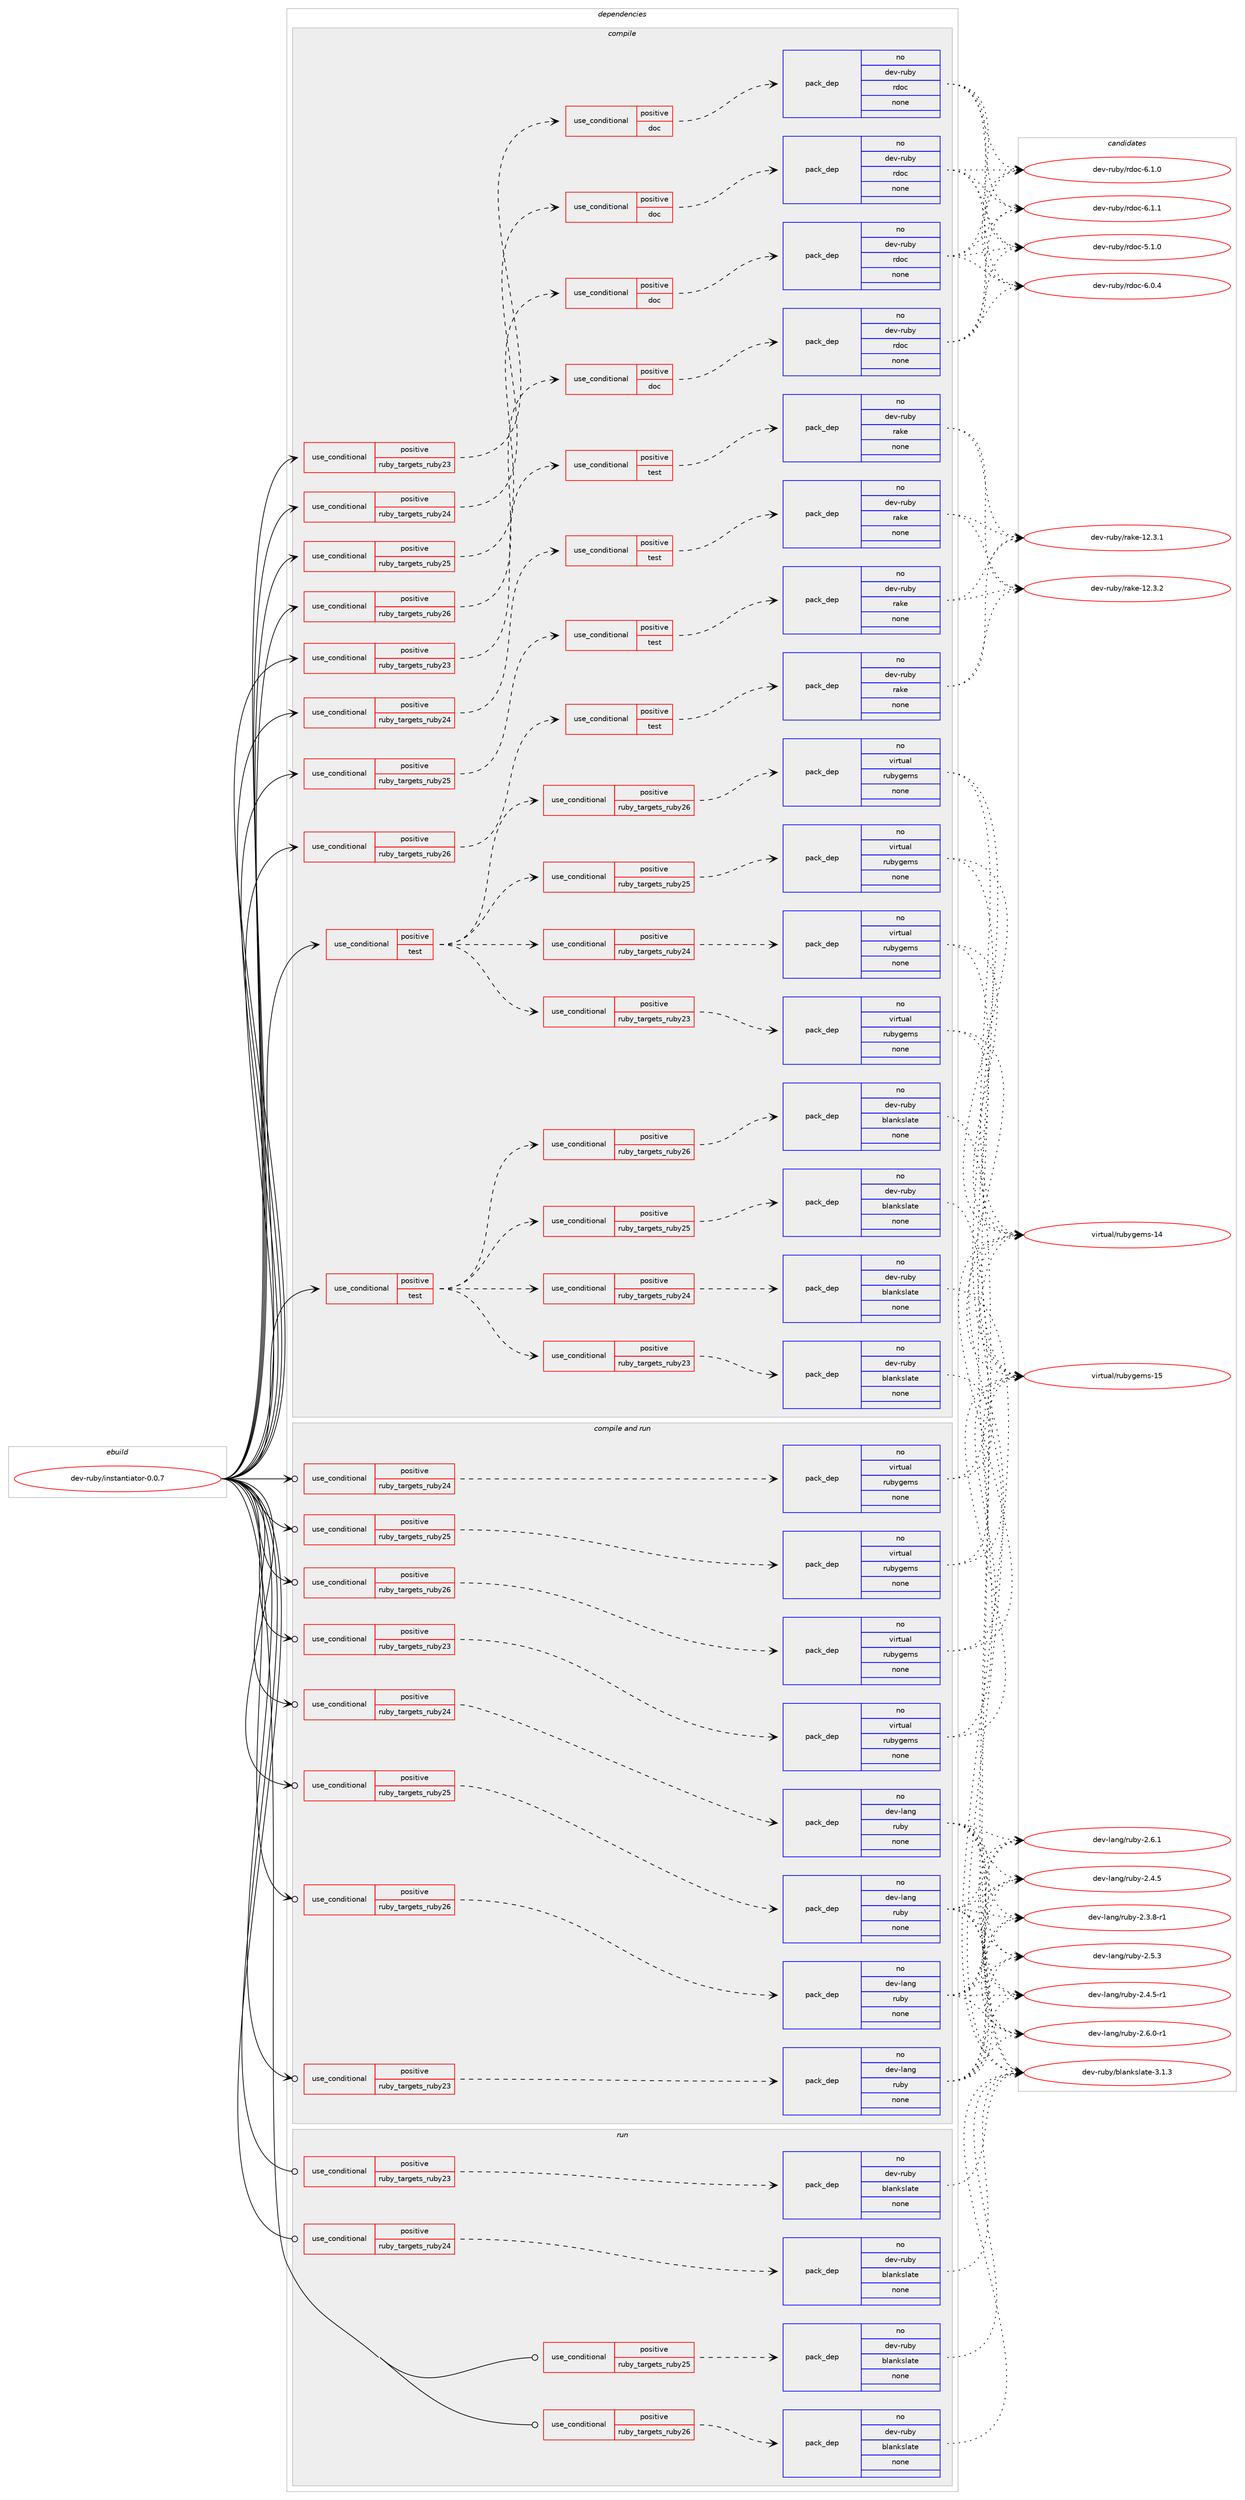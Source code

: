 digraph prolog {

# *************
# Graph options
# *************

newrank=true;
concentrate=true;
compound=true;
graph [rankdir=LR,fontname=Helvetica,fontsize=10,ranksep=1.5];#, ranksep=2.5, nodesep=0.2];
edge  [arrowhead=vee];
node  [fontname=Helvetica,fontsize=10];

# **********
# The ebuild
# **********

subgraph cluster_leftcol {
color=gray;
rank=same;
label=<<i>ebuild</i>>;
id [label="dev-ruby/instantiator-0.0.7", color=red, width=4, href="../dev-ruby/instantiator-0.0.7.svg"];
}

# ****************
# The dependencies
# ****************

subgraph cluster_midcol {
color=gray;
label=<<i>dependencies</i>>;
subgraph cluster_compile {
fillcolor="#eeeeee";
style=filled;
label=<<i>compile</i>>;
subgraph cond403076 {
dependency1499650 [label=<<TABLE BORDER="0" CELLBORDER="1" CELLSPACING="0" CELLPADDING="4"><TR><TD ROWSPAN="3" CELLPADDING="10">use_conditional</TD></TR><TR><TD>positive</TD></TR><TR><TD>ruby_targets_ruby23</TD></TR></TABLE>>, shape=none, color=red];
subgraph cond403077 {
dependency1499651 [label=<<TABLE BORDER="0" CELLBORDER="1" CELLSPACING="0" CELLPADDING="4"><TR><TD ROWSPAN="3" CELLPADDING="10">use_conditional</TD></TR><TR><TD>positive</TD></TR><TR><TD>doc</TD></TR></TABLE>>, shape=none, color=red];
subgraph pack1073123 {
dependency1499652 [label=<<TABLE BORDER="0" CELLBORDER="1" CELLSPACING="0" CELLPADDING="4" WIDTH="220"><TR><TD ROWSPAN="6" CELLPADDING="30">pack_dep</TD></TR><TR><TD WIDTH="110">no</TD></TR><TR><TD>dev-ruby</TD></TR><TR><TD>rdoc</TD></TR><TR><TD>none</TD></TR><TR><TD></TD></TR></TABLE>>, shape=none, color=blue];
}
dependency1499651:e -> dependency1499652:w [weight=20,style="dashed",arrowhead="vee"];
}
dependency1499650:e -> dependency1499651:w [weight=20,style="dashed",arrowhead="vee"];
}
id:e -> dependency1499650:w [weight=20,style="solid",arrowhead="vee"];
subgraph cond403078 {
dependency1499653 [label=<<TABLE BORDER="0" CELLBORDER="1" CELLSPACING="0" CELLPADDING="4"><TR><TD ROWSPAN="3" CELLPADDING="10">use_conditional</TD></TR><TR><TD>positive</TD></TR><TR><TD>ruby_targets_ruby23</TD></TR></TABLE>>, shape=none, color=red];
subgraph cond403079 {
dependency1499654 [label=<<TABLE BORDER="0" CELLBORDER="1" CELLSPACING="0" CELLPADDING="4"><TR><TD ROWSPAN="3" CELLPADDING="10">use_conditional</TD></TR><TR><TD>positive</TD></TR><TR><TD>test</TD></TR></TABLE>>, shape=none, color=red];
subgraph pack1073124 {
dependency1499655 [label=<<TABLE BORDER="0" CELLBORDER="1" CELLSPACING="0" CELLPADDING="4" WIDTH="220"><TR><TD ROWSPAN="6" CELLPADDING="30">pack_dep</TD></TR><TR><TD WIDTH="110">no</TD></TR><TR><TD>dev-ruby</TD></TR><TR><TD>rake</TD></TR><TR><TD>none</TD></TR><TR><TD></TD></TR></TABLE>>, shape=none, color=blue];
}
dependency1499654:e -> dependency1499655:w [weight=20,style="dashed",arrowhead="vee"];
}
dependency1499653:e -> dependency1499654:w [weight=20,style="dashed",arrowhead="vee"];
}
id:e -> dependency1499653:w [weight=20,style="solid",arrowhead="vee"];
subgraph cond403080 {
dependency1499656 [label=<<TABLE BORDER="0" CELLBORDER="1" CELLSPACING="0" CELLPADDING="4"><TR><TD ROWSPAN="3" CELLPADDING="10">use_conditional</TD></TR><TR><TD>positive</TD></TR><TR><TD>ruby_targets_ruby24</TD></TR></TABLE>>, shape=none, color=red];
subgraph cond403081 {
dependency1499657 [label=<<TABLE BORDER="0" CELLBORDER="1" CELLSPACING="0" CELLPADDING="4"><TR><TD ROWSPAN="3" CELLPADDING="10">use_conditional</TD></TR><TR><TD>positive</TD></TR><TR><TD>doc</TD></TR></TABLE>>, shape=none, color=red];
subgraph pack1073125 {
dependency1499658 [label=<<TABLE BORDER="0" CELLBORDER="1" CELLSPACING="0" CELLPADDING="4" WIDTH="220"><TR><TD ROWSPAN="6" CELLPADDING="30">pack_dep</TD></TR><TR><TD WIDTH="110">no</TD></TR><TR><TD>dev-ruby</TD></TR><TR><TD>rdoc</TD></TR><TR><TD>none</TD></TR><TR><TD></TD></TR></TABLE>>, shape=none, color=blue];
}
dependency1499657:e -> dependency1499658:w [weight=20,style="dashed",arrowhead="vee"];
}
dependency1499656:e -> dependency1499657:w [weight=20,style="dashed",arrowhead="vee"];
}
id:e -> dependency1499656:w [weight=20,style="solid",arrowhead="vee"];
subgraph cond403082 {
dependency1499659 [label=<<TABLE BORDER="0" CELLBORDER="1" CELLSPACING="0" CELLPADDING="4"><TR><TD ROWSPAN="3" CELLPADDING="10">use_conditional</TD></TR><TR><TD>positive</TD></TR><TR><TD>ruby_targets_ruby24</TD></TR></TABLE>>, shape=none, color=red];
subgraph cond403083 {
dependency1499660 [label=<<TABLE BORDER="0" CELLBORDER="1" CELLSPACING="0" CELLPADDING="4"><TR><TD ROWSPAN="3" CELLPADDING="10">use_conditional</TD></TR><TR><TD>positive</TD></TR><TR><TD>test</TD></TR></TABLE>>, shape=none, color=red];
subgraph pack1073126 {
dependency1499661 [label=<<TABLE BORDER="0" CELLBORDER="1" CELLSPACING="0" CELLPADDING="4" WIDTH="220"><TR><TD ROWSPAN="6" CELLPADDING="30">pack_dep</TD></TR><TR><TD WIDTH="110">no</TD></TR><TR><TD>dev-ruby</TD></TR><TR><TD>rake</TD></TR><TR><TD>none</TD></TR><TR><TD></TD></TR></TABLE>>, shape=none, color=blue];
}
dependency1499660:e -> dependency1499661:w [weight=20,style="dashed",arrowhead="vee"];
}
dependency1499659:e -> dependency1499660:w [weight=20,style="dashed",arrowhead="vee"];
}
id:e -> dependency1499659:w [weight=20,style="solid",arrowhead="vee"];
subgraph cond403084 {
dependency1499662 [label=<<TABLE BORDER="0" CELLBORDER="1" CELLSPACING="0" CELLPADDING="4"><TR><TD ROWSPAN="3" CELLPADDING="10">use_conditional</TD></TR><TR><TD>positive</TD></TR><TR><TD>ruby_targets_ruby25</TD></TR></TABLE>>, shape=none, color=red];
subgraph cond403085 {
dependency1499663 [label=<<TABLE BORDER="0" CELLBORDER="1" CELLSPACING="0" CELLPADDING="4"><TR><TD ROWSPAN="3" CELLPADDING="10">use_conditional</TD></TR><TR><TD>positive</TD></TR><TR><TD>doc</TD></TR></TABLE>>, shape=none, color=red];
subgraph pack1073127 {
dependency1499664 [label=<<TABLE BORDER="0" CELLBORDER="1" CELLSPACING="0" CELLPADDING="4" WIDTH="220"><TR><TD ROWSPAN="6" CELLPADDING="30">pack_dep</TD></TR><TR><TD WIDTH="110">no</TD></TR><TR><TD>dev-ruby</TD></TR><TR><TD>rdoc</TD></TR><TR><TD>none</TD></TR><TR><TD></TD></TR></TABLE>>, shape=none, color=blue];
}
dependency1499663:e -> dependency1499664:w [weight=20,style="dashed",arrowhead="vee"];
}
dependency1499662:e -> dependency1499663:w [weight=20,style="dashed",arrowhead="vee"];
}
id:e -> dependency1499662:w [weight=20,style="solid",arrowhead="vee"];
subgraph cond403086 {
dependency1499665 [label=<<TABLE BORDER="0" CELLBORDER="1" CELLSPACING="0" CELLPADDING="4"><TR><TD ROWSPAN="3" CELLPADDING="10">use_conditional</TD></TR><TR><TD>positive</TD></TR><TR><TD>ruby_targets_ruby25</TD></TR></TABLE>>, shape=none, color=red];
subgraph cond403087 {
dependency1499666 [label=<<TABLE BORDER="0" CELLBORDER="1" CELLSPACING="0" CELLPADDING="4"><TR><TD ROWSPAN="3" CELLPADDING="10">use_conditional</TD></TR><TR><TD>positive</TD></TR><TR><TD>test</TD></TR></TABLE>>, shape=none, color=red];
subgraph pack1073128 {
dependency1499667 [label=<<TABLE BORDER="0" CELLBORDER="1" CELLSPACING="0" CELLPADDING="4" WIDTH="220"><TR><TD ROWSPAN="6" CELLPADDING="30">pack_dep</TD></TR><TR><TD WIDTH="110">no</TD></TR><TR><TD>dev-ruby</TD></TR><TR><TD>rake</TD></TR><TR><TD>none</TD></TR><TR><TD></TD></TR></TABLE>>, shape=none, color=blue];
}
dependency1499666:e -> dependency1499667:w [weight=20,style="dashed",arrowhead="vee"];
}
dependency1499665:e -> dependency1499666:w [weight=20,style="dashed",arrowhead="vee"];
}
id:e -> dependency1499665:w [weight=20,style="solid",arrowhead="vee"];
subgraph cond403088 {
dependency1499668 [label=<<TABLE BORDER="0" CELLBORDER="1" CELLSPACING="0" CELLPADDING="4"><TR><TD ROWSPAN="3" CELLPADDING="10">use_conditional</TD></TR><TR><TD>positive</TD></TR><TR><TD>ruby_targets_ruby26</TD></TR></TABLE>>, shape=none, color=red];
subgraph cond403089 {
dependency1499669 [label=<<TABLE BORDER="0" CELLBORDER="1" CELLSPACING="0" CELLPADDING="4"><TR><TD ROWSPAN="3" CELLPADDING="10">use_conditional</TD></TR><TR><TD>positive</TD></TR><TR><TD>doc</TD></TR></TABLE>>, shape=none, color=red];
subgraph pack1073129 {
dependency1499670 [label=<<TABLE BORDER="0" CELLBORDER="1" CELLSPACING="0" CELLPADDING="4" WIDTH="220"><TR><TD ROWSPAN="6" CELLPADDING="30">pack_dep</TD></TR><TR><TD WIDTH="110">no</TD></TR><TR><TD>dev-ruby</TD></TR><TR><TD>rdoc</TD></TR><TR><TD>none</TD></TR><TR><TD></TD></TR></TABLE>>, shape=none, color=blue];
}
dependency1499669:e -> dependency1499670:w [weight=20,style="dashed",arrowhead="vee"];
}
dependency1499668:e -> dependency1499669:w [weight=20,style="dashed",arrowhead="vee"];
}
id:e -> dependency1499668:w [weight=20,style="solid",arrowhead="vee"];
subgraph cond403090 {
dependency1499671 [label=<<TABLE BORDER="0" CELLBORDER="1" CELLSPACING="0" CELLPADDING="4"><TR><TD ROWSPAN="3" CELLPADDING="10">use_conditional</TD></TR><TR><TD>positive</TD></TR><TR><TD>ruby_targets_ruby26</TD></TR></TABLE>>, shape=none, color=red];
subgraph cond403091 {
dependency1499672 [label=<<TABLE BORDER="0" CELLBORDER="1" CELLSPACING="0" CELLPADDING="4"><TR><TD ROWSPAN="3" CELLPADDING="10">use_conditional</TD></TR><TR><TD>positive</TD></TR><TR><TD>test</TD></TR></TABLE>>, shape=none, color=red];
subgraph pack1073130 {
dependency1499673 [label=<<TABLE BORDER="0" CELLBORDER="1" CELLSPACING="0" CELLPADDING="4" WIDTH="220"><TR><TD ROWSPAN="6" CELLPADDING="30">pack_dep</TD></TR><TR><TD WIDTH="110">no</TD></TR><TR><TD>dev-ruby</TD></TR><TR><TD>rake</TD></TR><TR><TD>none</TD></TR><TR><TD></TD></TR></TABLE>>, shape=none, color=blue];
}
dependency1499672:e -> dependency1499673:w [weight=20,style="dashed",arrowhead="vee"];
}
dependency1499671:e -> dependency1499672:w [weight=20,style="dashed",arrowhead="vee"];
}
id:e -> dependency1499671:w [weight=20,style="solid",arrowhead="vee"];
subgraph cond403092 {
dependency1499674 [label=<<TABLE BORDER="0" CELLBORDER="1" CELLSPACING="0" CELLPADDING="4"><TR><TD ROWSPAN="3" CELLPADDING="10">use_conditional</TD></TR><TR><TD>positive</TD></TR><TR><TD>test</TD></TR></TABLE>>, shape=none, color=red];
subgraph cond403093 {
dependency1499675 [label=<<TABLE BORDER="0" CELLBORDER="1" CELLSPACING="0" CELLPADDING="4"><TR><TD ROWSPAN="3" CELLPADDING="10">use_conditional</TD></TR><TR><TD>positive</TD></TR><TR><TD>ruby_targets_ruby23</TD></TR></TABLE>>, shape=none, color=red];
subgraph pack1073131 {
dependency1499676 [label=<<TABLE BORDER="0" CELLBORDER="1" CELLSPACING="0" CELLPADDING="4" WIDTH="220"><TR><TD ROWSPAN="6" CELLPADDING="30">pack_dep</TD></TR><TR><TD WIDTH="110">no</TD></TR><TR><TD>dev-ruby</TD></TR><TR><TD>blankslate</TD></TR><TR><TD>none</TD></TR><TR><TD></TD></TR></TABLE>>, shape=none, color=blue];
}
dependency1499675:e -> dependency1499676:w [weight=20,style="dashed",arrowhead="vee"];
}
dependency1499674:e -> dependency1499675:w [weight=20,style="dashed",arrowhead="vee"];
subgraph cond403094 {
dependency1499677 [label=<<TABLE BORDER="0" CELLBORDER="1" CELLSPACING="0" CELLPADDING="4"><TR><TD ROWSPAN="3" CELLPADDING="10">use_conditional</TD></TR><TR><TD>positive</TD></TR><TR><TD>ruby_targets_ruby24</TD></TR></TABLE>>, shape=none, color=red];
subgraph pack1073132 {
dependency1499678 [label=<<TABLE BORDER="0" CELLBORDER="1" CELLSPACING="0" CELLPADDING="4" WIDTH="220"><TR><TD ROWSPAN="6" CELLPADDING="30">pack_dep</TD></TR><TR><TD WIDTH="110">no</TD></TR><TR><TD>dev-ruby</TD></TR><TR><TD>blankslate</TD></TR><TR><TD>none</TD></TR><TR><TD></TD></TR></TABLE>>, shape=none, color=blue];
}
dependency1499677:e -> dependency1499678:w [weight=20,style="dashed",arrowhead="vee"];
}
dependency1499674:e -> dependency1499677:w [weight=20,style="dashed",arrowhead="vee"];
subgraph cond403095 {
dependency1499679 [label=<<TABLE BORDER="0" CELLBORDER="1" CELLSPACING="0" CELLPADDING="4"><TR><TD ROWSPAN="3" CELLPADDING="10">use_conditional</TD></TR><TR><TD>positive</TD></TR><TR><TD>ruby_targets_ruby25</TD></TR></TABLE>>, shape=none, color=red];
subgraph pack1073133 {
dependency1499680 [label=<<TABLE BORDER="0" CELLBORDER="1" CELLSPACING="0" CELLPADDING="4" WIDTH="220"><TR><TD ROWSPAN="6" CELLPADDING="30">pack_dep</TD></TR><TR><TD WIDTH="110">no</TD></TR><TR><TD>dev-ruby</TD></TR><TR><TD>blankslate</TD></TR><TR><TD>none</TD></TR><TR><TD></TD></TR></TABLE>>, shape=none, color=blue];
}
dependency1499679:e -> dependency1499680:w [weight=20,style="dashed",arrowhead="vee"];
}
dependency1499674:e -> dependency1499679:w [weight=20,style="dashed",arrowhead="vee"];
subgraph cond403096 {
dependency1499681 [label=<<TABLE BORDER="0" CELLBORDER="1" CELLSPACING="0" CELLPADDING="4"><TR><TD ROWSPAN="3" CELLPADDING="10">use_conditional</TD></TR><TR><TD>positive</TD></TR><TR><TD>ruby_targets_ruby26</TD></TR></TABLE>>, shape=none, color=red];
subgraph pack1073134 {
dependency1499682 [label=<<TABLE BORDER="0" CELLBORDER="1" CELLSPACING="0" CELLPADDING="4" WIDTH="220"><TR><TD ROWSPAN="6" CELLPADDING="30">pack_dep</TD></TR><TR><TD WIDTH="110">no</TD></TR><TR><TD>dev-ruby</TD></TR><TR><TD>blankslate</TD></TR><TR><TD>none</TD></TR><TR><TD></TD></TR></TABLE>>, shape=none, color=blue];
}
dependency1499681:e -> dependency1499682:w [weight=20,style="dashed",arrowhead="vee"];
}
dependency1499674:e -> dependency1499681:w [weight=20,style="dashed",arrowhead="vee"];
}
id:e -> dependency1499674:w [weight=20,style="solid",arrowhead="vee"];
subgraph cond403097 {
dependency1499683 [label=<<TABLE BORDER="0" CELLBORDER="1" CELLSPACING="0" CELLPADDING="4"><TR><TD ROWSPAN="3" CELLPADDING="10">use_conditional</TD></TR><TR><TD>positive</TD></TR><TR><TD>test</TD></TR></TABLE>>, shape=none, color=red];
subgraph cond403098 {
dependency1499684 [label=<<TABLE BORDER="0" CELLBORDER="1" CELLSPACING="0" CELLPADDING="4"><TR><TD ROWSPAN="3" CELLPADDING="10">use_conditional</TD></TR><TR><TD>positive</TD></TR><TR><TD>ruby_targets_ruby23</TD></TR></TABLE>>, shape=none, color=red];
subgraph pack1073135 {
dependency1499685 [label=<<TABLE BORDER="0" CELLBORDER="1" CELLSPACING="0" CELLPADDING="4" WIDTH="220"><TR><TD ROWSPAN="6" CELLPADDING="30">pack_dep</TD></TR><TR><TD WIDTH="110">no</TD></TR><TR><TD>virtual</TD></TR><TR><TD>rubygems</TD></TR><TR><TD>none</TD></TR><TR><TD></TD></TR></TABLE>>, shape=none, color=blue];
}
dependency1499684:e -> dependency1499685:w [weight=20,style="dashed",arrowhead="vee"];
}
dependency1499683:e -> dependency1499684:w [weight=20,style="dashed",arrowhead="vee"];
subgraph cond403099 {
dependency1499686 [label=<<TABLE BORDER="0" CELLBORDER="1" CELLSPACING="0" CELLPADDING="4"><TR><TD ROWSPAN="3" CELLPADDING="10">use_conditional</TD></TR><TR><TD>positive</TD></TR><TR><TD>ruby_targets_ruby24</TD></TR></TABLE>>, shape=none, color=red];
subgraph pack1073136 {
dependency1499687 [label=<<TABLE BORDER="0" CELLBORDER="1" CELLSPACING="0" CELLPADDING="4" WIDTH="220"><TR><TD ROWSPAN="6" CELLPADDING="30">pack_dep</TD></TR><TR><TD WIDTH="110">no</TD></TR><TR><TD>virtual</TD></TR><TR><TD>rubygems</TD></TR><TR><TD>none</TD></TR><TR><TD></TD></TR></TABLE>>, shape=none, color=blue];
}
dependency1499686:e -> dependency1499687:w [weight=20,style="dashed",arrowhead="vee"];
}
dependency1499683:e -> dependency1499686:w [weight=20,style="dashed",arrowhead="vee"];
subgraph cond403100 {
dependency1499688 [label=<<TABLE BORDER="0" CELLBORDER="1" CELLSPACING="0" CELLPADDING="4"><TR><TD ROWSPAN="3" CELLPADDING="10">use_conditional</TD></TR><TR><TD>positive</TD></TR><TR><TD>ruby_targets_ruby25</TD></TR></TABLE>>, shape=none, color=red];
subgraph pack1073137 {
dependency1499689 [label=<<TABLE BORDER="0" CELLBORDER="1" CELLSPACING="0" CELLPADDING="4" WIDTH="220"><TR><TD ROWSPAN="6" CELLPADDING="30">pack_dep</TD></TR><TR><TD WIDTH="110">no</TD></TR><TR><TD>virtual</TD></TR><TR><TD>rubygems</TD></TR><TR><TD>none</TD></TR><TR><TD></TD></TR></TABLE>>, shape=none, color=blue];
}
dependency1499688:e -> dependency1499689:w [weight=20,style="dashed",arrowhead="vee"];
}
dependency1499683:e -> dependency1499688:w [weight=20,style="dashed",arrowhead="vee"];
subgraph cond403101 {
dependency1499690 [label=<<TABLE BORDER="0" CELLBORDER="1" CELLSPACING="0" CELLPADDING="4"><TR><TD ROWSPAN="3" CELLPADDING="10">use_conditional</TD></TR><TR><TD>positive</TD></TR><TR><TD>ruby_targets_ruby26</TD></TR></TABLE>>, shape=none, color=red];
subgraph pack1073138 {
dependency1499691 [label=<<TABLE BORDER="0" CELLBORDER="1" CELLSPACING="0" CELLPADDING="4" WIDTH="220"><TR><TD ROWSPAN="6" CELLPADDING="30">pack_dep</TD></TR><TR><TD WIDTH="110">no</TD></TR><TR><TD>virtual</TD></TR><TR><TD>rubygems</TD></TR><TR><TD>none</TD></TR><TR><TD></TD></TR></TABLE>>, shape=none, color=blue];
}
dependency1499690:e -> dependency1499691:w [weight=20,style="dashed",arrowhead="vee"];
}
dependency1499683:e -> dependency1499690:w [weight=20,style="dashed",arrowhead="vee"];
}
id:e -> dependency1499683:w [weight=20,style="solid",arrowhead="vee"];
}
subgraph cluster_compileandrun {
fillcolor="#eeeeee";
style=filled;
label=<<i>compile and run</i>>;
subgraph cond403102 {
dependency1499692 [label=<<TABLE BORDER="0" CELLBORDER="1" CELLSPACING="0" CELLPADDING="4"><TR><TD ROWSPAN="3" CELLPADDING="10">use_conditional</TD></TR><TR><TD>positive</TD></TR><TR><TD>ruby_targets_ruby23</TD></TR></TABLE>>, shape=none, color=red];
subgraph pack1073139 {
dependency1499693 [label=<<TABLE BORDER="0" CELLBORDER="1" CELLSPACING="0" CELLPADDING="4" WIDTH="220"><TR><TD ROWSPAN="6" CELLPADDING="30">pack_dep</TD></TR><TR><TD WIDTH="110">no</TD></TR><TR><TD>dev-lang</TD></TR><TR><TD>ruby</TD></TR><TR><TD>none</TD></TR><TR><TD></TD></TR></TABLE>>, shape=none, color=blue];
}
dependency1499692:e -> dependency1499693:w [weight=20,style="dashed",arrowhead="vee"];
}
id:e -> dependency1499692:w [weight=20,style="solid",arrowhead="odotvee"];
subgraph cond403103 {
dependency1499694 [label=<<TABLE BORDER="0" CELLBORDER="1" CELLSPACING="0" CELLPADDING="4"><TR><TD ROWSPAN="3" CELLPADDING="10">use_conditional</TD></TR><TR><TD>positive</TD></TR><TR><TD>ruby_targets_ruby23</TD></TR></TABLE>>, shape=none, color=red];
subgraph pack1073140 {
dependency1499695 [label=<<TABLE BORDER="0" CELLBORDER="1" CELLSPACING="0" CELLPADDING="4" WIDTH="220"><TR><TD ROWSPAN="6" CELLPADDING="30">pack_dep</TD></TR><TR><TD WIDTH="110">no</TD></TR><TR><TD>virtual</TD></TR><TR><TD>rubygems</TD></TR><TR><TD>none</TD></TR><TR><TD></TD></TR></TABLE>>, shape=none, color=blue];
}
dependency1499694:e -> dependency1499695:w [weight=20,style="dashed",arrowhead="vee"];
}
id:e -> dependency1499694:w [weight=20,style="solid",arrowhead="odotvee"];
subgraph cond403104 {
dependency1499696 [label=<<TABLE BORDER="0" CELLBORDER="1" CELLSPACING="0" CELLPADDING="4"><TR><TD ROWSPAN="3" CELLPADDING="10">use_conditional</TD></TR><TR><TD>positive</TD></TR><TR><TD>ruby_targets_ruby24</TD></TR></TABLE>>, shape=none, color=red];
subgraph pack1073141 {
dependency1499697 [label=<<TABLE BORDER="0" CELLBORDER="1" CELLSPACING="0" CELLPADDING="4" WIDTH="220"><TR><TD ROWSPAN="6" CELLPADDING="30">pack_dep</TD></TR><TR><TD WIDTH="110">no</TD></TR><TR><TD>dev-lang</TD></TR><TR><TD>ruby</TD></TR><TR><TD>none</TD></TR><TR><TD></TD></TR></TABLE>>, shape=none, color=blue];
}
dependency1499696:e -> dependency1499697:w [weight=20,style="dashed",arrowhead="vee"];
}
id:e -> dependency1499696:w [weight=20,style="solid",arrowhead="odotvee"];
subgraph cond403105 {
dependency1499698 [label=<<TABLE BORDER="0" CELLBORDER="1" CELLSPACING="0" CELLPADDING="4"><TR><TD ROWSPAN="3" CELLPADDING="10">use_conditional</TD></TR><TR><TD>positive</TD></TR><TR><TD>ruby_targets_ruby24</TD></TR></TABLE>>, shape=none, color=red];
subgraph pack1073142 {
dependency1499699 [label=<<TABLE BORDER="0" CELLBORDER="1" CELLSPACING="0" CELLPADDING="4" WIDTH="220"><TR><TD ROWSPAN="6" CELLPADDING="30">pack_dep</TD></TR><TR><TD WIDTH="110">no</TD></TR><TR><TD>virtual</TD></TR><TR><TD>rubygems</TD></TR><TR><TD>none</TD></TR><TR><TD></TD></TR></TABLE>>, shape=none, color=blue];
}
dependency1499698:e -> dependency1499699:w [weight=20,style="dashed",arrowhead="vee"];
}
id:e -> dependency1499698:w [weight=20,style="solid",arrowhead="odotvee"];
subgraph cond403106 {
dependency1499700 [label=<<TABLE BORDER="0" CELLBORDER="1" CELLSPACING="0" CELLPADDING="4"><TR><TD ROWSPAN="3" CELLPADDING="10">use_conditional</TD></TR><TR><TD>positive</TD></TR><TR><TD>ruby_targets_ruby25</TD></TR></TABLE>>, shape=none, color=red];
subgraph pack1073143 {
dependency1499701 [label=<<TABLE BORDER="0" CELLBORDER="1" CELLSPACING="0" CELLPADDING="4" WIDTH="220"><TR><TD ROWSPAN="6" CELLPADDING="30">pack_dep</TD></TR><TR><TD WIDTH="110">no</TD></TR><TR><TD>dev-lang</TD></TR><TR><TD>ruby</TD></TR><TR><TD>none</TD></TR><TR><TD></TD></TR></TABLE>>, shape=none, color=blue];
}
dependency1499700:e -> dependency1499701:w [weight=20,style="dashed",arrowhead="vee"];
}
id:e -> dependency1499700:w [weight=20,style="solid",arrowhead="odotvee"];
subgraph cond403107 {
dependency1499702 [label=<<TABLE BORDER="0" CELLBORDER="1" CELLSPACING="0" CELLPADDING="4"><TR><TD ROWSPAN="3" CELLPADDING="10">use_conditional</TD></TR><TR><TD>positive</TD></TR><TR><TD>ruby_targets_ruby25</TD></TR></TABLE>>, shape=none, color=red];
subgraph pack1073144 {
dependency1499703 [label=<<TABLE BORDER="0" CELLBORDER="1" CELLSPACING="0" CELLPADDING="4" WIDTH="220"><TR><TD ROWSPAN="6" CELLPADDING="30">pack_dep</TD></TR><TR><TD WIDTH="110">no</TD></TR><TR><TD>virtual</TD></TR><TR><TD>rubygems</TD></TR><TR><TD>none</TD></TR><TR><TD></TD></TR></TABLE>>, shape=none, color=blue];
}
dependency1499702:e -> dependency1499703:w [weight=20,style="dashed",arrowhead="vee"];
}
id:e -> dependency1499702:w [weight=20,style="solid",arrowhead="odotvee"];
subgraph cond403108 {
dependency1499704 [label=<<TABLE BORDER="0" CELLBORDER="1" CELLSPACING="0" CELLPADDING="4"><TR><TD ROWSPAN="3" CELLPADDING="10">use_conditional</TD></TR><TR><TD>positive</TD></TR><TR><TD>ruby_targets_ruby26</TD></TR></TABLE>>, shape=none, color=red];
subgraph pack1073145 {
dependency1499705 [label=<<TABLE BORDER="0" CELLBORDER="1" CELLSPACING="0" CELLPADDING="4" WIDTH="220"><TR><TD ROWSPAN="6" CELLPADDING="30">pack_dep</TD></TR><TR><TD WIDTH="110">no</TD></TR><TR><TD>dev-lang</TD></TR><TR><TD>ruby</TD></TR><TR><TD>none</TD></TR><TR><TD></TD></TR></TABLE>>, shape=none, color=blue];
}
dependency1499704:e -> dependency1499705:w [weight=20,style="dashed",arrowhead="vee"];
}
id:e -> dependency1499704:w [weight=20,style="solid",arrowhead="odotvee"];
subgraph cond403109 {
dependency1499706 [label=<<TABLE BORDER="0" CELLBORDER="1" CELLSPACING="0" CELLPADDING="4"><TR><TD ROWSPAN="3" CELLPADDING="10">use_conditional</TD></TR><TR><TD>positive</TD></TR><TR><TD>ruby_targets_ruby26</TD></TR></TABLE>>, shape=none, color=red];
subgraph pack1073146 {
dependency1499707 [label=<<TABLE BORDER="0" CELLBORDER="1" CELLSPACING="0" CELLPADDING="4" WIDTH="220"><TR><TD ROWSPAN="6" CELLPADDING="30">pack_dep</TD></TR><TR><TD WIDTH="110">no</TD></TR><TR><TD>virtual</TD></TR><TR><TD>rubygems</TD></TR><TR><TD>none</TD></TR><TR><TD></TD></TR></TABLE>>, shape=none, color=blue];
}
dependency1499706:e -> dependency1499707:w [weight=20,style="dashed",arrowhead="vee"];
}
id:e -> dependency1499706:w [weight=20,style="solid",arrowhead="odotvee"];
}
subgraph cluster_run {
fillcolor="#eeeeee";
style=filled;
label=<<i>run</i>>;
subgraph cond403110 {
dependency1499708 [label=<<TABLE BORDER="0" CELLBORDER="1" CELLSPACING="0" CELLPADDING="4"><TR><TD ROWSPAN="3" CELLPADDING="10">use_conditional</TD></TR><TR><TD>positive</TD></TR><TR><TD>ruby_targets_ruby23</TD></TR></TABLE>>, shape=none, color=red];
subgraph pack1073147 {
dependency1499709 [label=<<TABLE BORDER="0" CELLBORDER="1" CELLSPACING="0" CELLPADDING="4" WIDTH="220"><TR><TD ROWSPAN="6" CELLPADDING="30">pack_dep</TD></TR><TR><TD WIDTH="110">no</TD></TR><TR><TD>dev-ruby</TD></TR><TR><TD>blankslate</TD></TR><TR><TD>none</TD></TR><TR><TD></TD></TR></TABLE>>, shape=none, color=blue];
}
dependency1499708:e -> dependency1499709:w [weight=20,style="dashed",arrowhead="vee"];
}
id:e -> dependency1499708:w [weight=20,style="solid",arrowhead="odot"];
subgraph cond403111 {
dependency1499710 [label=<<TABLE BORDER="0" CELLBORDER="1" CELLSPACING="0" CELLPADDING="4"><TR><TD ROWSPAN="3" CELLPADDING="10">use_conditional</TD></TR><TR><TD>positive</TD></TR><TR><TD>ruby_targets_ruby24</TD></TR></TABLE>>, shape=none, color=red];
subgraph pack1073148 {
dependency1499711 [label=<<TABLE BORDER="0" CELLBORDER="1" CELLSPACING="0" CELLPADDING="4" WIDTH="220"><TR><TD ROWSPAN="6" CELLPADDING="30">pack_dep</TD></TR><TR><TD WIDTH="110">no</TD></TR><TR><TD>dev-ruby</TD></TR><TR><TD>blankslate</TD></TR><TR><TD>none</TD></TR><TR><TD></TD></TR></TABLE>>, shape=none, color=blue];
}
dependency1499710:e -> dependency1499711:w [weight=20,style="dashed",arrowhead="vee"];
}
id:e -> dependency1499710:w [weight=20,style="solid",arrowhead="odot"];
subgraph cond403112 {
dependency1499712 [label=<<TABLE BORDER="0" CELLBORDER="1" CELLSPACING="0" CELLPADDING="4"><TR><TD ROWSPAN="3" CELLPADDING="10">use_conditional</TD></TR><TR><TD>positive</TD></TR><TR><TD>ruby_targets_ruby25</TD></TR></TABLE>>, shape=none, color=red];
subgraph pack1073149 {
dependency1499713 [label=<<TABLE BORDER="0" CELLBORDER="1" CELLSPACING="0" CELLPADDING="4" WIDTH="220"><TR><TD ROWSPAN="6" CELLPADDING="30">pack_dep</TD></TR><TR><TD WIDTH="110">no</TD></TR><TR><TD>dev-ruby</TD></TR><TR><TD>blankslate</TD></TR><TR><TD>none</TD></TR><TR><TD></TD></TR></TABLE>>, shape=none, color=blue];
}
dependency1499712:e -> dependency1499713:w [weight=20,style="dashed",arrowhead="vee"];
}
id:e -> dependency1499712:w [weight=20,style="solid",arrowhead="odot"];
subgraph cond403113 {
dependency1499714 [label=<<TABLE BORDER="0" CELLBORDER="1" CELLSPACING="0" CELLPADDING="4"><TR><TD ROWSPAN="3" CELLPADDING="10">use_conditional</TD></TR><TR><TD>positive</TD></TR><TR><TD>ruby_targets_ruby26</TD></TR></TABLE>>, shape=none, color=red];
subgraph pack1073150 {
dependency1499715 [label=<<TABLE BORDER="0" CELLBORDER="1" CELLSPACING="0" CELLPADDING="4" WIDTH="220"><TR><TD ROWSPAN="6" CELLPADDING="30">pack_dep</TD></TR><TR><TD WIDTH="110">no</TD></TR><TR><TD>dev-ruby</TD></TR><TR><TD>blankslate</TD></TR><TR><TD>none</TD></TR><TR><TD></TD></TR></TABLE>>, shape=none, color=blue];
}
dependency1499714:e -> dependency1499715:w [weight=20,style="dashed",arrowhead="vee"];
}
id:e -> dependency1499714:w [weight=20,style="solid",arrowhead="odot"];
}
}

# **************
# The candidates
# **************

subgraph cluster_choices {
rank=same;
color=gray;
label=<<i>candidates</i>>;

subgraph choice1073123 {
color=black;
nodesep=1;
choice10010111845114117981214711410011199455346494648 [label="dev-ruby/rdoc-5.1.0", color=red, width=4,href="../dev-ruby/rdoc-5.1.0.svg"];
choice10010111845114117981214711410011199455446484652 [label="dev-ruby/rdoc-6.0.4", color=red, width=4,href="../dev-ruby/rdoc-6.0.4.svg"];
choice10010111845114117981214711410011199455446494648 [label="dev-ruby/rdoc-6.1.0", color=red, width=4,href="../dev-ruby/rdoc-6.1.0.svg"];
choice10010111845114117981214711410011199455446494649 [label="dev-ruby/rdoc-6.1.1", color=red, width=4,href="../dev-ruby/rdoc-6.1.1.svg"];
dependency1499652:e -> choice10010111845114117981214711410011199455346494648:w [style=dotted,weight="100"];
dependency1499652:e -> choice10010111845114117981214711410011199455446484652:w [style=dotted,weight="100"];
dependency1499652:e -> choice10010111845114117981214711410011199455446494648:w [style=dotted,weight="100"];
dependency1499652:e -> choice10010111845114117981214711410011199455446494649:w [style=dotted,weight="100"];
}
subgraph choice1073124 {
color=black;
nodesep=1;
choice1001011184511411798121471149710710145495046514649 [label="dev-ruby/rake-12.3.1", color=red, width=4,href="../dev-ruby/rake-12.3.1.svg"];
choice1001011184511411798121471149710710145495046514650 [label="dev-ruby/rake-12.3.2", color=red, width=4,href="../dev-ruby/rake-12.3.2.svg"];
dependency1499655:e -> choice1001011184511411798121471149710710145495046514649:w [style=dotted,weight="100"];
dependency1499655:e -> choice1001011184511411798121471149710710145495046514650:w [style=dotted,weight="100"];
}
subgraph choice1073125 {
color=black;
nodesep=1;
choice10010111845114117981214711410011199455346494648 [label="dev-ruby/rdoc-5.1.0", color=red, width=4,href="../dev-ruby/rdoc-5.1.0.svg"];
choice10010111845114117981214711410011199455446484652 [label="dev-ruby/rdoc-6.0.4", color=red, width=4,href="../dev-ruby/rdoc-6.0.4.svg"];
choice10010111845114117981214711410011199455446494648 [label="dev-ruby/rdoc-6.1.0", color=red, width=4,href="../dev-ruby/rdoc-6.1.0.svg"];
choice10010111845114117981214711410011199455446494649 [label="dev-ruby/rdoc-6.1.1", color=red, width=4,href="../dev-ruby/rdoc-6.1.1.svg"];
dependency1499658:e -> choice10010111845114117981214711410011199455346494648:w [style=dotted,weight="100"];
dependency1499658:e -> choice10010111845114117981214711410011199455446484652:w [style=dotted,weight="100"];
dependency1499658:e -> choice10010111845114117981214711410011199455446494648:w [style=dotted,weight="100"];
dependency1499658:e -> choice10010111845114117981214711410011199455446494649:w [style=dotted,weight="100"];
}
subgraph choice1073126 {
color=black;
nodesep=1;
choice1001011184511411798121471149710710145495046514649 [label="dev-ruby/rake-12.3.1", color=red, width=4,href="../dev-ruby/rake-12.3.1.svg"];
choice1001011184511411798121471149710710145495046514650 [label="dev-ruby/rake-12.3.2", color=red, width=4,href="../dev-ruby/rake-12.3.2.svg"];
dependency1499661:e -> choice1001011184511411798121471149710710145495046514649:w [style=dotted,weight="100"];
dependency1499661:e -> choice1001011184511411798121471149710710145495046514650:w [style=dotted,weight="100"];
}
subgraph choice1073127 {
color=black;
nodesep=1;
choice10010111845114117981214711410011199455346494648 [label="dev-ruby/rdoc-5.1.0", color=red, width=4,href="../dev-ruby/rdoc-5.1.0.svg"];
choice10010111845114117981214711410011199455446484652 [label="dev-ruby/rdoc-6.0.4", color=red, width=4,href="../dev-ruby/rdoc-6.0.4.svg"];
choice10010111845114117981214711410011199455446494648 [label="dev-ruby/rdoc-6.1.0", color=red, width=4,href="../dev-ruby/rdoc-6.1.0.svg"];
choice10010111845114117981214711410011199455446494649 [label="dev-ruby/rdoc-6.1.1", color=red, width=4,href="../dev-ruby/rdoc-6.1.1.svg"];
dependency1499664:e -> choice10010111845114117981214711410011199455346494648:w [style=dotted,weight="100"];
dependency1499664:e -> choice10010111845114117981214711410011199455446484652:w [style=dotted,weight="100"];
dependency1499664:e -> choice10010111845114117981214711410011199455446494648:w [style=dotted,weight="100"];
dependency1499664:e -> choice10010111845114117981214711410011199455446494649:w [style=dotted,weight="100"];
}
subgraph choice1073128 {
color=black;
nodesep=1;
choice1001011184511411798121471149710710145495046514649 [label="dev-ruby/rake-12.3.1", color=red, width=4,href="../dev-ruby/rake-12.3.1.svg"];
choice1001011184511411798121471149710710145495046514650 [label="dev-ruby/rake-12.3.2", color=red, width=4,href="../dev-ruby/rake-12.3.2.svg"];
dependency1499667:e -> choice1001011184511411798121471149710710145495046514649:w [style=dotted,weight="100"];
dependency1499667:e -> choice1001011184511411798121471149710710145495046514650:w [style=dotted,weight="100"];
}
subgraph choice1073129 {
color=black;
nodesep=1;
choice10010111845114117981214711410011199455346494648 [label="dev-ruby/rdoc-5.1.0", color=red, width=4,href="../dev-ruby/rdoc-5.1.0.svg"];
choice10010111845114117981214711410011199455446484652 [label="dev-ruby/rdoc-6.0.4", color=red, width=4,href="../dev-ruby/rdoc-6.0.4.svg"];
choice10010111845114117981214711410011199455446494648 [label="dev-ruby/rdoc-6.1.0", color=red, width=4,href="../dev-ruby/rdoc-6.1.0.svg"];
choice10010111845114117981214711410011199455446494649 [label="dev-ruby/rdoc-6.1.1", color=red, width=4,href="../dev-ruby/rdoc-6.1.1.svg"];
dependency1499670:e -> choice10010111845114117981214711410011199455346494648:w [style=dotted,weight="100"];
dependency1499670:e -> choice10010111845114117981214711410011199455446484652:w [style=dotted,weight="100"];
dependency1499670:e -> choice10010111845114117981214711410011199455446494648:w [style=dotted,weight="100"];
dependency1499670:e -> choice10010111845114117981214711410011199455446494649:w [style=dotted,weight="100"];
}
subgraph choice1073130 {
color=black;
nodesep=1;
choice1001011184511411798121471149710710145495046514649 [label="dev-ruby/rake-12.3.1", color=red, width=4,href="../dev-ruby/rake-12.3.1.svg"];
choice1001011184511411798121471149710710145495046514650 [label="dev-ruby/rake-12.3.2", color=red, width=4,href="../dev-ruby/rake-12.3.2.svg"];
dependency1499673:e -> choice1001011184511411798121471149710710145495046514649:w [style=dotted,weight="100"];
dependency1499673:e -> choice1001011184511411798121471149710710145495046514650:w [style=dotted,weight="100"];
}
subgraph choice1073131 {
color=black;
nodesep=1;
choice100101118451141179812147981089711010711510897116101455146494651 [label="dev-ruby/blankslate-3.1.3", color=red, width=4,href="../dev-ruby/blankslate-3.1.3.svg"];
dependency1499676:e -> choice100101118451141179812147981089711010711510897116101455146494651:w [style=dotted,weight="100"];
}
subgraph choice1073132 {
color=black;
nodesep=1;
choice100101118451141179812147981089711010711510897116101455146494651 [label="dev-ruby/blankslate-3.1.3", color=red, width=4,href="../dev-ruby/blankslate-3.1.3.svg"];
dependency1499678:e -> choice100101118451141179812147981089711010711510897116101455146494651:w [style=dotted,weight="100"];
}
subgraph choice1073133 {
color=black;
nodesep=1;
choice100101118451141179812147981089711010711510897116101455146494651 [label="dev-ruby/blankslate-3.1.3", color=red, width=4,href="../dev-ruby/blankslate-3.1.3.svg"];
dependency1499680:e -> choice100101118451141179812147981089711010711510897116101455146494651:w [style=dotted,weight="100"];
}
subgraph choice1073134 {
color=black;
nodesep=1;
choice100101118451141179812147981089711010711510897116101455146494651 [label="dev-ruby/blankslate-3.1.3", color=red, width=4,href="../dev-ruby/blankslate-3.1.3.svg"];
dependency1499682:e -> choice100101118451141179812147981089711010711510897116101455146494651:w [style=dotted,weight="100"];
}
subgraph choice1073135 {
color=black;
nodesep=1;
choice118105114116117971084711411798121103101109115454952 [label="virtual/rubygems-14", color=red, width=4,href="../virtual/rubygems-14.svg"];
choice118105114116117971084711411798121103101109115454953 [label="virtual/rubygems-15", color=red, width=4,href="../virtual/rubygems-15.svg"];
dependency1499685:e -> choice118105114116117971084711411798121103101109115454952:w [style=dotted,weight="100"];
dependency1499685:e -> choice118105114116117971084711411798121103101109115454953:w [style=dotted,weight="100"];
}
subgraph choice1073136 {
color=black;
nodesep=1;
choice118105114116117971084711411798121103101109115454952 [label="virtual/rubygems-14", color=red, width=4,href="../virtual/rubygems-14.svg"];
choice118105114116117971084711411798121103101109115454953 [label="virtual/rubygems-15", color=red, width=4,href="../virtual/rubygems-15.svg"];
dependency1499687:e -> choice118105114116117971084711411798121103101109115454952:w [style=dotted,weight="100"];
dependency1499687:e -> choice118105114116117971084711411798121103101109115454953:w [style=dotted,weight="100"];
}
subgraph choice1073137 {
color=black;
nodesep=1;
choice118105114116117971084711411798121103101109115454952 [label="virtual/rubygems-14", color=red, width=4,href="../virtual/rubygems-14.svg"];
choice118105114116117971084711411798121103101109115454953 [label="virtual/rubygems-15", color=red, width=4,href="../virtual/rubygems-15.svg"];
dependency1499689:e -> choice118105114116117971084711411798121103101109115454952:w [style=dotted,weight="100"];
dependency1499689:e -> choice118105114116117971084711411798121103101109115454953:w [style=dotted,weight="100"];
}
subgraph choice1073138 {
color=black;
nodesep=1;
choice118105114116117971084711411798121103101109115454952 [label="virtual/rubygems-14", color=red, width=4,href="../virtual/rubygems-14.svg"];
choice118105114116117971084711411798121103101109115454953 [label="virtual/rubygems-15", color=red, width=4,href="../virtual/rubygems-15.svg"];
dependency1499691:e -> choice118105114116117971084711411798121103101109115454952:w [style=dotted,weight="100"];
dependency1499691:e -> choice118105114116117971084711411798121103101109115454953:w [style=dotted,weight="100"];
}
subgraph choice1073139 {
color=black;
nodesep=1;
choice100101118451089711010347114117981214550465146564511449 [label="dev-lang/ruby-2.3.8-r1", color=red, width=4,href="../dev-lang/ruby-2.3.8-r1.svg"];
choice10010111845108971101034711411798121455046524653 [label="dev-lang/ruby-2.4.5", color=red, width=4,href="../dev-lang/ruby-2.4.5.svg"];
choice100101118451089711010347114117981214550465246534511449 [label="dev-lang/ruby-2.4.5-r1", color=red, width=4,href="../dev-lang/ruby-2.4.5-r1.svg"];
choice10010111845108971101034711411798121455046534651 [label="dev-lang/ruby-2.5.3", color=red, width=4,href="../dev-lang/ruby-2.5.3.svg"];
choice100101118451089711010347114117981214550465446484511449 [label="dev-lang/ruby-2.6.0-r1", color=red, width=4,href="../dev-lang/ruby-2.6.0-r1.svg"];
choice10010111845108971101034711411798121455046544649 [label="dev-lang/ruby-2.6.1", color=red, width=4,href="../dev-lang/ruby-2.6.1.svg"];
dependency1499693:e -> choice100101118451089711010347114117981214550465146564511449:w [style=dotted,weight="100"];
dependency1499693:e -> choice10010111845108971101034711411798121455046524653:w [style=dotted,weight="100"];
dependency1499693:e -> choice100101118451089711010347114117981214550465246534511449:w [style=dotted,weight="100"];
dependency1499693:e -> choice10010111845108971101034711411798121455046534651:w [style=dotted,weight="100"];
dependency1499693:e -> choice100101118451089711010347114117981214550465446484511449:w [style=dotted,weight="100"];
dependency1499693:e -> choice10010111845108971101034711411798121455046544649:w [style=dotted,weight="100"];
}
subgraph choice1073140 {
color=black;
nodesep=1;
choice118105114116117971084711411798121103101109115454952 [label="virtual/rubygems-14", color=red, width=4,href="../virtual/rubygems-14.svg"];
choice118105114116117971084711411798121103101109115454953 [label="virtual/rubygems-15", color=red, width=4,href="../virtual/rubygems-15.svg"];
dependency1499695:e -> choice118105114116117971084711411798121103101109115454952:w [style=dotted,weight="100"];
dependency1499695:e -> choice118105114116117971084711411798121103101109115454953:w [style=dotted,weight="100"];
}
subgraph choice1073141 {
color=black;
nodesep=1;
choice100101118451089711010347114117981214550465146564511449 [label="dev-lang/ruby-2.3.8-r1", color=red, width=4,href="../dev-lang/ruby-2.3.8-r1.svg"];
choice10010111845108971101034711411798121455046524653 [label="dev-lang/ruby-2.4.5", color=red, width=4,href="../dev-lang/ruby-2.4.5.svg"];
choice100101118451089711010347114117981214550465246534511449 [label="dev-lang/ruby-2.4.5-r1", color=red, width=4,href="../dev-lang/ruby-2.4.5-r1.svg"];
choice10010111845108971101034711411798121455046534651 [label="dev-lang/ruby-2.5.3", color=red, width=4,href="../dev-lang/ruby-2.5.3.svg"];
choice100101118451089711010347114117981214550465446484511449 [label="dev-lang/ruby-2.6.0-r1", color=red, width=4,href="../dev-lang/ruby-2.6.0-r1.svg"];
choice10010111845108971101034711411798121455046544649 [label="dev-lang/ruby-2.6.1", color=red, width=4,href="../dev-lang/ruby-2.6.1.svg"];
dependency1499697:e -> choice100101118451089711010347114117981214550465146564511449:w [style=dotted,weight="100"];
dependency1499697:e -> choice10010111845108971101034711411798121455046524653:w [style=dotted,weight="100"];
dependency1499697:e -> choice100101118451089711010347114117981214550465246534511449:w [style=dotted,weight="100"];
dependency1499697:e -> choice10010111845108971101034711411798121455046534651:w [style=dotted,weight="100"];
dependency1499697:e -> choice100101118451089711010347114117981214550465446484511449:w [style=dotted,weight="100"];
dependency1499697:e -> choice10010111845108971101034711411798121455046544649:w [style=dotted,weight="100"];
}
subgraph choice1073142 {
color=black;
nodesep=1;
choice118105114116117971084711411798121103101109115454952 [label="virtual/rubygems-14", color=red, width=4,href="../virtual/rubygems-14.svg"];
choice118105114116117971084711411798121103101109115454953 [label="virtual/rubygems-15", color=red, width=4,href="../virtual/rubygems-15.svg"];
dependency1499699:e -> choice118105114116117971084711411798121103101109115454952:w [style=dotted,weight="100"];
dependency1499699:e -> choice118105114116117971084711411798121103101109115454953:w [style=dotted,weight="100"];
}
subgraph choice1073143 {
color=black;
nodesep=1;
choice100101118451089711010347114117981214550465146564511449 [label="dev-lang/ruby-2.3.8-r1", color=red, width=4,href="../dev-lang/ruby-2.3.8-r1.svg"];
choice10010111845108971101034711411798121455046524653 [label="dev-lang/ruby-2.4.5", color=red, width=4,href="../dev-lang/ruby-2.4.5.svg"];
choice100101118451089711010347114117981214550465246534511449 [label="dev-lang/ruby-2.4.5-r1", color=red, width=4,href="../dev-lang/ruby-2.4.5-r1.svg"];
choice10010111845108971101034711411798121455046534651 [label="dev-lang/ruby-2.5.3", color=red, width=4,href="../dev-lang/ruby-2.5.3.svg"];
choice100101118451089711010347114117981214550465446484511449 [label="dev-lang/ruby-2.6.0-r1", color=red, width=4,href="../dev-lang/ruby-2.6.0-r1.svg"];
choice10010111845108971101034711411798121455046544649 [label="dev-lang/ruby-2.6.1", color=red, width=4,href="../dev-lang/ruby-2.6.1.svg"];
dependency1499701:e -> choice100101118451089711010347114117981214550465146564511449:w [style=dotted,weight="100"];
dependency1499701:e -> choice10010111845108971101034711411798121455046524653:w [style=dotted,weight="100"];
dependency1499701:e -> choice100101118451089711010347114117981214550465246534511449:w [style=dotted,weight="100"];
dependency1499701:e -> choice10010111845108971101034711411798121455046534651:w [style=dotted,weight="100"];
dependency1499701:e -> choice100101118451089711010347114117981214550465446484511449:w [style=dotted,weight="100"];
dependency1499701:e -> choice10010111845108971101034711411798121455046544649:w [style=dotted,weight="100"];
}
subgraph choice1073144 {
color=black;
nodesep=1;
choice118105114116117971084711411798121103101109115454952 [label="virtual/rubygems-14", color=red, width=4,href="../virtual/rubygems-14.svg"];
choice118105114116117971084711411798121103101109115454953 [label="virtual/rubygems-15", color=red, width=4,href="../virtual/rubygems-15.svg"];
dependency1499703:e -> choice118105114116117971084711411798121103101109115454952:w [style=dotted,weight="100"];
dependency1499703:e -> choice118105114116117971084711411798121103101109115454953:w [style=dotted,weight="100"];
}
subgraph choice1073145 {
color=black;
nodesep=1;
choice100101118451089711010347114117981214550465146564511449 [label="dev-lang/ruby-2.3.8-r1", color=red, width=4,href="../dev-lang/ruby-2.3.8-r1.svg"];
choice10010111845108971101034711411798121455046524653 [label="dev-lang/ruby-2.4.5", color=red, width=4,href="../dev-lang/ruby-2.4.5.svg"];
choice100101118451089711010347114117981214550465246534511449 [label="dev-lang/ruby-2.4.5-r1", color=red, width=4,href="../dev-lang/ruby-2.4.5-r1.svg"];
choice10010111845108971101034711411798121455046534651 [label="dev-lang/ruby-2.5.3", color=red, width=4,href="../dev-lang/ruby-2.5.3.svg"];
choice100101118451089711010347114117981214550465446484511449 [label="dev-lang/ruby-2.6.0-r1", color=red, width=4,href="../dev-lang/ruby-2.6.0-r1.svg"];
choice10010111845108971101034711411798121455046544649 [label="dev-lang/ruby-2.6.1", color=red, width=4,href="../dev-lang/ruby-2.6.1.svg"];
dependency1499705:e -> choice100101118451089711010347114117981214550465146564511449:w [style=dotted,weight="100"];
dependency1499705:e -> choice10010111845108971101034711411798121455046524653:w [style=dotted,weight="100"];
dependency1499705:e -> choice100101118451089711010347114117981214550465246534511449:w [style=dotted,weight="100"];
dependency1499705:e -> choice10010111845108971101034711411798121455046534651:w [style=dotted,weight="100"];
dependency1499705:e -> choice100101118451089711010347114117981214550465446484511449:w [style=dotted,weight="100"];
dependency1499705:e -> choice10010111845108971101034711411798121455046544649:w [style=dotted,weight="100"];
}
subgraph choice1073146 {
color=black;
nodesep=1;
choice118105114116117971084711411798121103101109115454952 [label="virtual/rubygems-14", color=red, width=4,href="../virtual/rubygems-14.svg"];
choice118105114116117971084711411798121103101109115454953 [label="virtual/rubygems-15", color=red, width=4,href="../virtual/rubygems-15.svg"];
dependency1499707:e -> choice118105114116117971084711411798121103101109115454952:w [style=dotted,weight="100"];
dependency1499707:e -> choice118105114116117971084711411798121103101109115454953:w [style=dotted,weight="100"];
}
subgraph choice1073147 {
color=black;
nodesep=1;
choice100101118451141179812147981089711010711510897116101455146494651 [label="dev-ruby/blankslate-3.1.3", color=red, width=4,href="../dev-ruby/blankslate-3.1.3.svg"];
dependency1499709:e -> choice100101118451141179812147981089711010711510897116101455146494651:w [style=dotted,weight="100"];
}
subgraph choice1073148 {
color=black;
nodesep=1;
choice100101118451141179812147981089711010711510897116101455146494651 [label="dev-ruby/blankslate-3.1.3", color=red, width=4,href="../dev-ruby/blankslate-3.1.3.svg"];
dependency1499711:e -> choice100101118451141179812147981089711010711510897116101455146494651:w [style=dotted,weight="100"];
}
subgraph choice1073149 {
color=black;
nodesep=1;
choice100101118451141179812147981089711010711510897116101455146494651 [label="dev-ruby/blankslate-3.1.3", color=red, width=4,href="../dev-ruby/blankslate-3.1.3.svg"];
dependency1499713:e -> choice100101118451141179812147981089711010711510897116101455146494651:w [style=dotted,weight="100"];
}
subgraph choice1073150 {
color=black;
nodesep=1;
choice100101118451141179812147981089711010711510897116101455146494651 [label="dev-ruby/blankslate-3.1.3", color=red, width=4,href="../dev-ruby/blankslate-3.1.3.svg"];
dependency1499715:e -> choice100101118451141179812147981089711010711510897116101455146494651:w [style=dotted,weight="100"];
}
}

}
